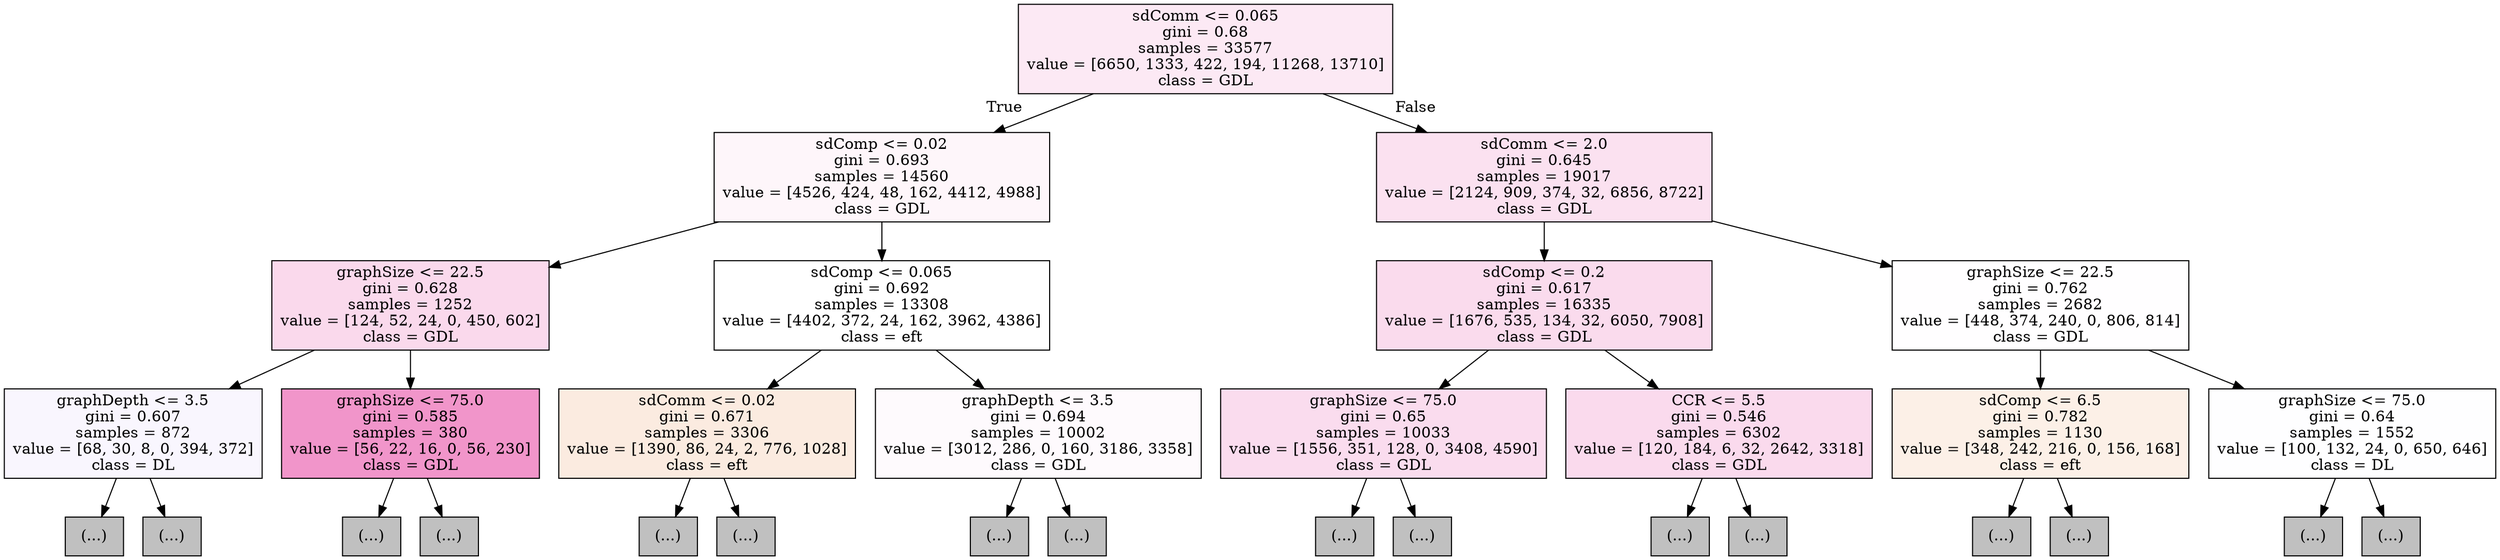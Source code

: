 digraph Tree {
node [shape=box, style="filled", color="black"] ;
0 [label="sdComm <= 0.065\ngini = 0.68\nsamples = 33577\nvalue = [6650, 1333, 422, 194, 11268, 13710]\nclass = GDL", fillcolor="#fce9f4"] ;
1 [label="sdComp <= 0.02\ngini = 0.693\nsamples = 14560\nvalue = [4526, 424, 48, 162, 4412, 4988]\nclass = GDL", fillcolor="#fef6fa"] ;
0 -> 1 [labeldistance=2.5, labelangle=45, headlabel="True"] ;
2 [label="graphSize <= 22.5\ngini = 0.628\nsamples = 1252\nvalue = [124, 52, 24, 0, 450, 602]\nclass = GDL", fillcolor="#fad9ec"] ;
1 -> 2 ;
3 [label="graphDepth <= 3.5\ngini = 0.607\nsamples = 872\nvalue = [68, 30, 8, 0, 394, 372]\nclass = DL", fillcolor="#f9f6fe"] ;
2 -> 3 ;
4 [label="(...)", fillcolor="#C0C0C0"] ;
3 -> 4 ;
11 [label="(...)", fillcolor="#C0C0C0"] ;
3 -> 11 ;
18 [label="graphSize <= 75.0\ngini = 0.585\nsamples = 380\nvalue = [56, 22, 16, 0, 56, 230]\nclass = GDL", fillcolor="#f195ca"] ;
2 -> 18 ;
19 [label="(...)", fillcolor="#C0C0C0"] ;
18 -> 19 ;
46 [label="(...)", fillcolor="#C0C0C0"] ;
18 -> 46 ;
51 [label="sdComp <= 0.065\ngini = 0.692\nsamples = 13308\nvalue = [4402, 372, 24, 162, 3962, 4386]\nclass = eft", fillcolor="#ffffff"] ;
1 -> 51 ;
52 [label="sdComm <= 0.02\ngini = 0.671\nsamples = 3306\nvalue = [1390, 86, 24, 2, 776, 1028]\nclass = eft", fillcolor="#fbebe0"] ;
51 -> 52 ;
53 [label="(...)", fillcolor="#C0C0C0"] ;
52 -> 53 ;
80 [label="(...)", fillcolor="#C0C0C0"] ;
52 -> 80 ;
107 [label="graphDepth <= 3.5\ngini = 0.694\nsamples = 10002\nvalue = [3012, 286, 0, 160, 3186, 3358]\nclass = GDL", fillcolor="#fefafd"] ;
51 -> 107 ;
108 [label="(...)", fillcolor="#C0C0C0"] ;
107 -> 108 ;
115 [label="(...)", fillcolor="#C0C0C0"] ;
107 -> 115 ;
168 [label="sdComm <= 2.0\ngini = 0.645\nsamples = 19017\nvalue = [2124, 909, 374, 32, 6856, 8722]\nclass = GDL", fillcolor="#fbe1f0"] ;
0 -> 168 [labeldistance=2.5, labelangle=-45, headlabel="False"] ;
169 [label="sdComp <= 0.2\ngini = 0.617\nsamples = 16335\nvalue = [1676, 535, 134, 32, 6050, 7908]\nclass = GDL", fillcolor="#fadbed"] ;
168 -> 169 ;
170 [label="graphSize <= 75.0\ngini = 0.65\nsamples = 10033\nvalue = [1556, 351, 128, 0, 3408, 4590]\nclass = GDL", fillcolor="#fadcee"] ;
169 -> 170 ;
171 [label="(...)", fillcolor="#C0C0C0"] ;
170 -> 171 ;
304 [label="(...)", fillcolor="#C0C0C0"] ;
170 -> 304 ;
331 [label="CCR <= 5.5\ngini = 0.546\nsamples = 6302\nvalue = [120, 184, 6, 32, 2642, 3318]\nclass = GDL", fillcolor="#fadaed"] ;
169 -> 331 ;
332 [label="(...)", fillcolor="#C0C0C0"] ;
331 -> 332 ;
457 [label="(...)", fillcolor="#C0C0C0"] ;
331 -> 457 ;
496 [label="graphSize <= 22.5\ngini = 0.762\nsamples = 2682\nvalue = [448, 374, 240, 0, 806, 814]\nclass = GDL", fillcolor="#fffeff"] ;
168 -> 496 ;
497 [label="sdComp <= 6.5\ngini = 0.782\nsamples = 1130\nvalue = [348, 242, 216, 0, 156, 168]\nclass = eft", fillcolor="#fcf0e7"] ;
496 -> 497 ;
498 [label="(...)", fillcolor="#C0C0C0"] ;
497 -> 498 ;
507 [label="(...)", fillcolor="#C0C0C0"] ;
497 -> 507 ;
516 [label="graphSize <= 75.0\ngini = 0.64\nsamples = 1552\nvalue = [100, 132, 24, 0, 650, 646]\nclass = DL", fillcolor="#fefeff"] ;
496 -> 516 ;
517 [label="(...)", fillcolor="#C0C0C0"] ;
516 -> 517 ;
546 [label="(...)", fillcolor="#C0C0C0"] ;
516 -> 546 ;
}